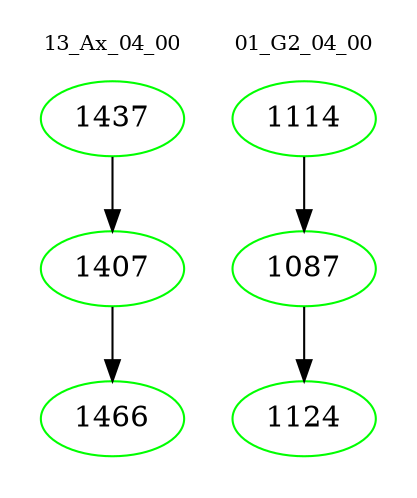 digraph{
subgraph cluster_0 {
color = white
label = "13_Ax_04_00";
fontsize=10;
T0_1437 [label="1437", color="green"]
T0_1437 -> T0_1407 [color="black"]
T0_1407 [label="1407", color="green"]
T0_1407 -> T0_1466 [color="black"]
T0_1466 [label="1466", color="green"]
}
subgraph cluster_1 {
color = white
label = "01_G2_04_00";
fontsize=10;
T1_1114 [label="1114", color="green"]
T1_1114 -> T1_1087 [color="black"]
T1_1087 [label="1087", color="green"]
T1_1087 -> T1_1124 [color="black"]
T1_1124 [label="1124", color="green"]
}
}
